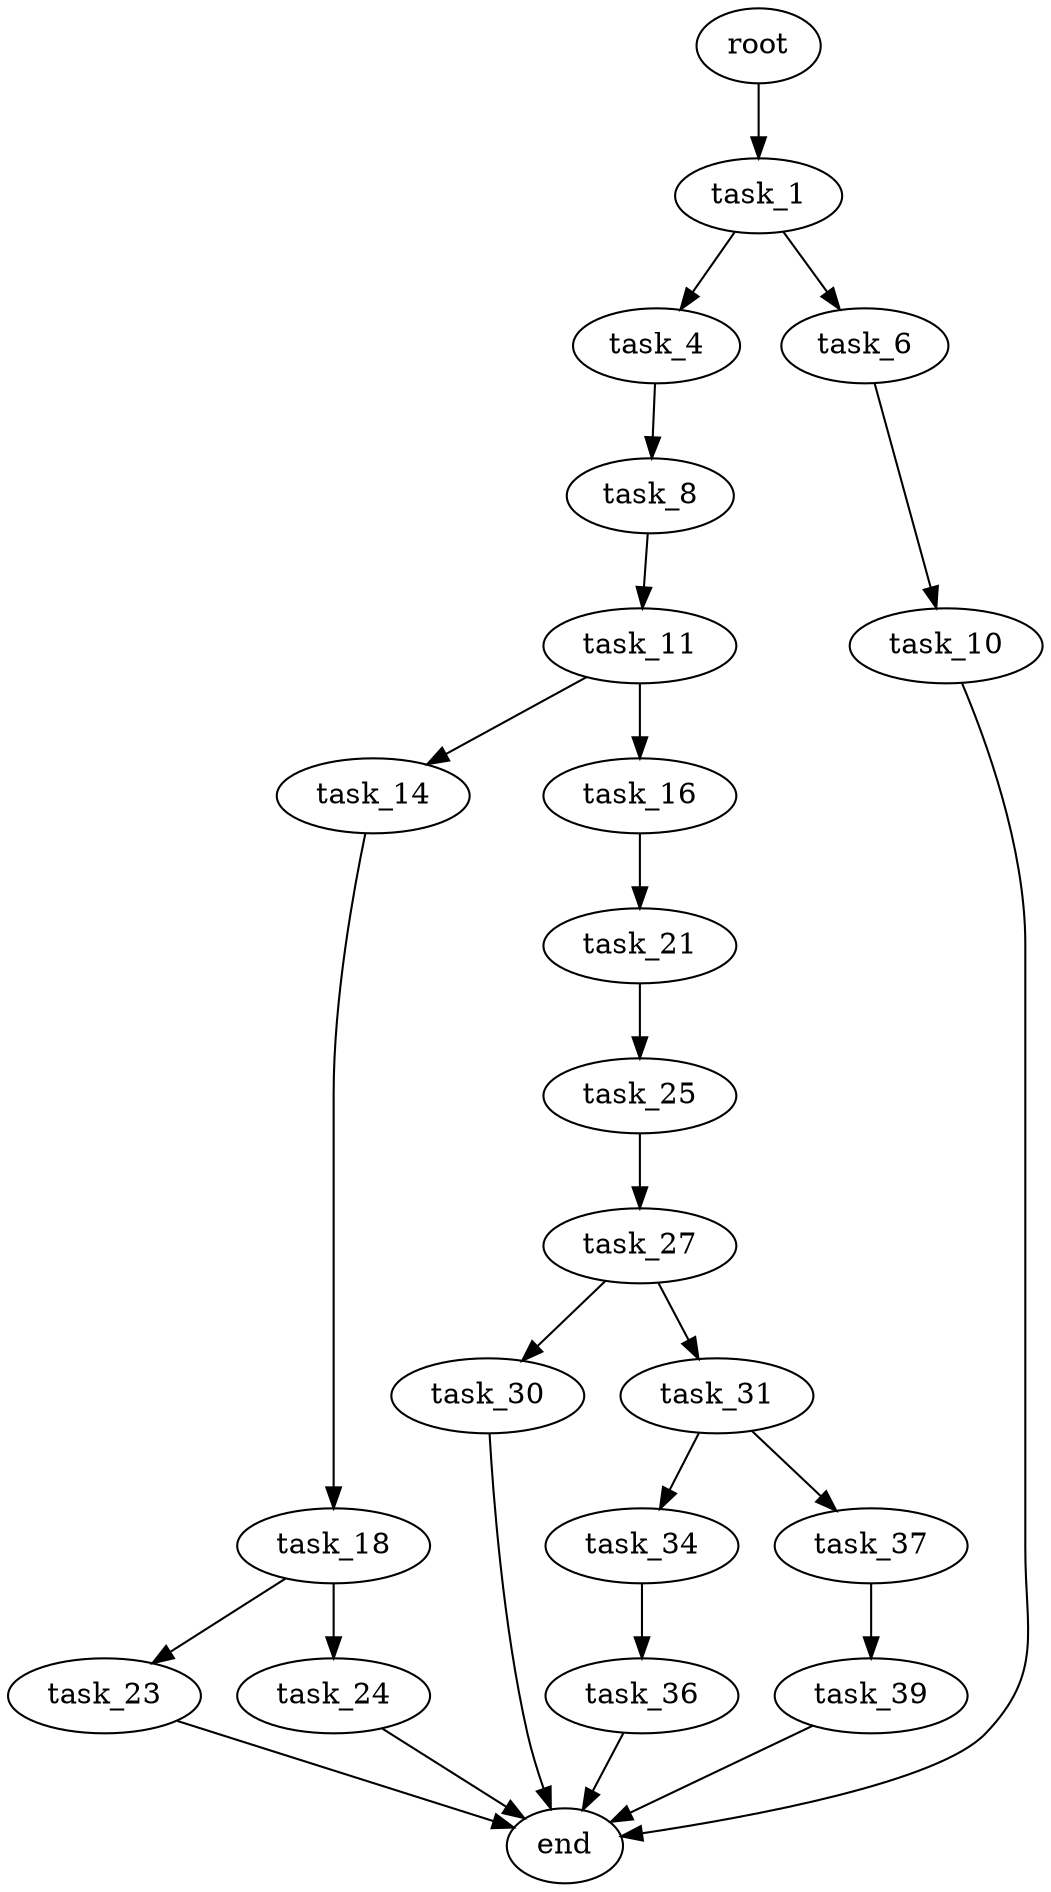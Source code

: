 digraph G {
  root [size="0.000000"];
  task_1 [size="1997335749.000000"];
  task_4 [size="549755813888.000000"];
  task_6 [size="782757789696.000000"];
  task_8 [size="261177717632.000000"];
  task_10 [size="11659033027.000000"];
  task_11 [size="68719476736.000000"];
  end [size="0.000000"];
  task_14 [size="557274462073.000000"];
  task_16 [size="368293445632.000000"];
  task_18 [size="8589934592.000000"];
  task_21 [size="549755813888.000000"];
  task_23 [size="3339275730.000000"];
  task_24 [size="8589934592.000000"];
  task_25 [size="368293445632.000000"];
  task_27 [size="5860776643.000000"];
  task_30 [size="231928233984.000000"];
  task_31 [size="30401663632.000000"];
  task_34 [size="74111915160.000000"];
  task_37 [size="45417760944.000000"];
  task_36 [size="322568550587.000000"];
  task_39 [size="549755813888.000000"];

  root -> task_1 [size="1.000000"];
  task_1 -> task_4 [size="33554432.000000"];
  task_1 -> task_6 [size="33554432.000000"];
  task_4 -> task_8 [size="536870912.000000"];
  task_6 -> task_10 [size="679477248.000000"];
  task_8 -> task_11 [size="536870912.000000"];
  task_10 -> end [size="1.000000"];
  task_11 -> task_14 [size="134217728.000000"];
  task_11 -> task_16 [size="134217728.000000"];
  task_14 -> task_18 [size="679477248.000000"];
  task_16 -> task_21 [size="411041792.000000"];
  task_18 -> task_23 [size="33554432.000000"];
  task_18 -> task_24 [size="33554432.000000"];
  task_21 -> task_25 [size="536870912.000000"];
  task_23 -> end [size="1.000000"];
  task_24 -> end [size="1.000000"];
  task_25 -> task_27 [size="411041792.000000"];
  task_27 -> task_30 [size="134217728.000000"];
  task_27 -> task_31 [size="134217728.000000"];
  task_30 -> end [size="1.000000"];
  task_31 -> task_34 [size="536870912.000000"];
  task_31 -> task_37 [size="536870912.000000"];
  task_34 -> task_36 [size="75497472.000000"];
  task_37 -> task_39 [size="134217728.000000"];
  task_36 -> end [size="1.000000"];
  task_39 -> end [size="1.000000"];
}
